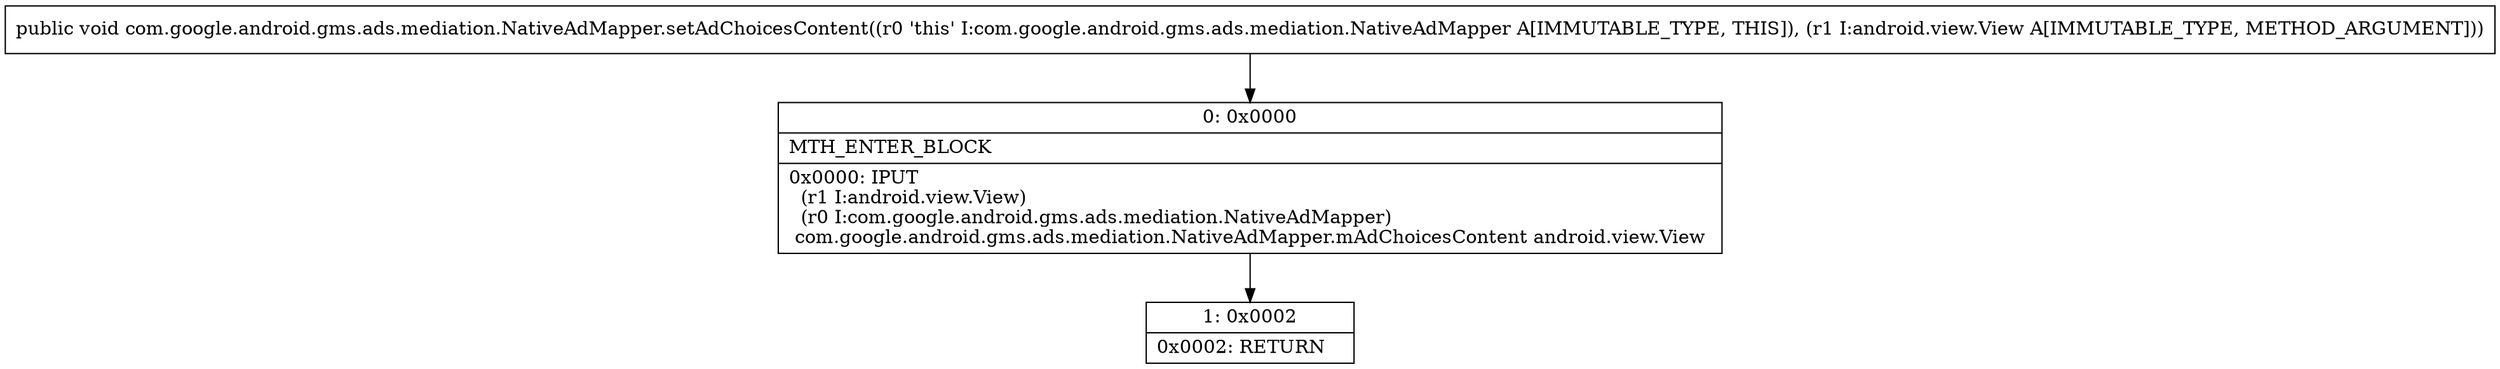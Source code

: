 digraph "CFG forcom.google.android.gms.ads.mediation.NativeAdMapper.setAdChoicesContent(Landroid\/view\/View;)V" {
Node_0 [shape=record,label="{0\:\ 0x0000|MTH_ENTER_BLOCK\l|0x0000: IPUT  \l  (r1 I:android.view.View)\l  (r0 I:com.google.android.gms.ads.mediation.NativeAdMapper)\l com.google.android.gms.ads.mediation.NativeAdMapper.mAdChoicesContent android.view.View \l}"];
Node_1 [shape=record,label="{1\:\ 0x0002|0x0002: RETURN   \l}"];
MethodNode[shape=record,label="{public void com.google.android.gms.ads.mediation.NativeAdMapper.setAdChoicesContent((r0 'this' I:com.google.android.gms.ads.mediation.NativeAdMapper A[IMMUTABLE_TYPE, THIS]), (r1 I:android.view.View A[IMMUTABLE_TYPE, METHOD_ARGUMENT])) }"];
MethodNode -> Node_0;
Node_0 -> Node_1;
}

